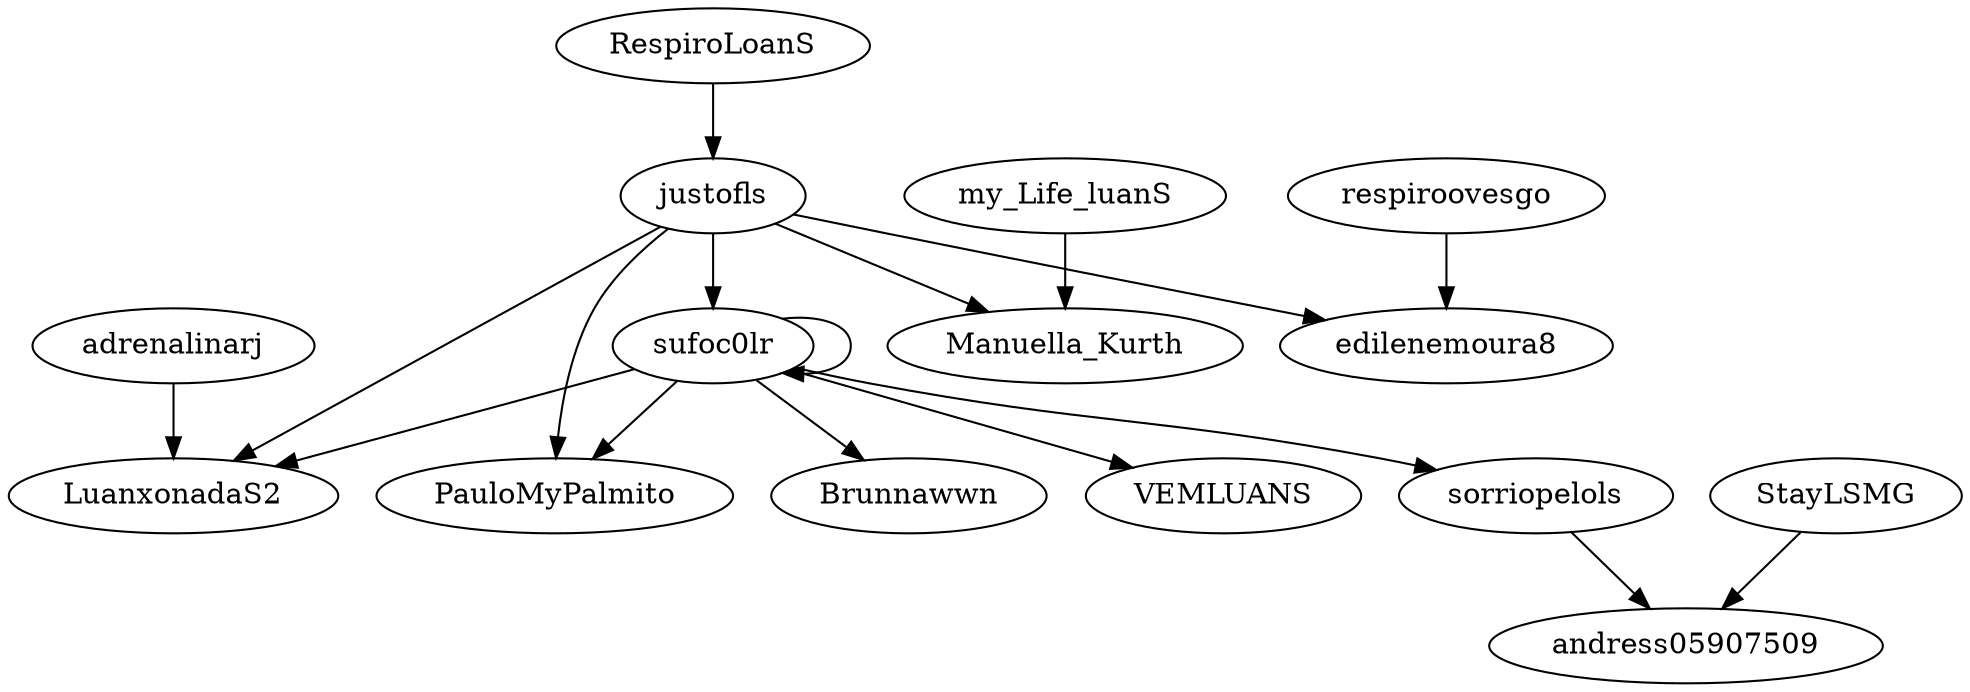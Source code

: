 strict digraph {
"adrenalinarj" -> "LuanxonadaS2"
"sufoc0lr" -> "sufoc0lr"
"sufoc0lr" -> "PauloMyPalmito"
"sufoc0lr" -> "LuanxonadaS2"
"sufoc0lr" -> "Brunnawwn"
"sufoc0lr" -> "VEMLUANS"
"sufoc0lr" -> "sorriopelols"
"justofls" -> "sufoc0lr"
"justofls" -> "PauloMyPalmito"
"justofls" -> "LuanxonadaS2"
"justofls" -> "Manuella_Kurth"
"justofls" -> "edilenemoura8"
"my_Life_luanS" -> "Manuella_Kurth"
"respiroovesgo" -> "edilenemoura8"
"StayLSMG" -> "andress05907509"
"RespiroLoanS" -> "justofls"
"sorriopelols" -> "andress05907509"
}
